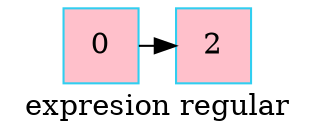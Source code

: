 digraph G
{label="expresion regular"
        node[shape = square]
        node[style = filled]
        node[fillcolor = "#EEEEE"]
        node[color = "#EEEEE"]
        node[color = "#31CEF0"]

2386077941184 [label="0",fillcolor ="pink"]
2386077289968 [label="2",fillcolor ="pink"]
2386077941184-> 2386077289968
 {rank=same; 2386077941184;2386077289968;}
 }
